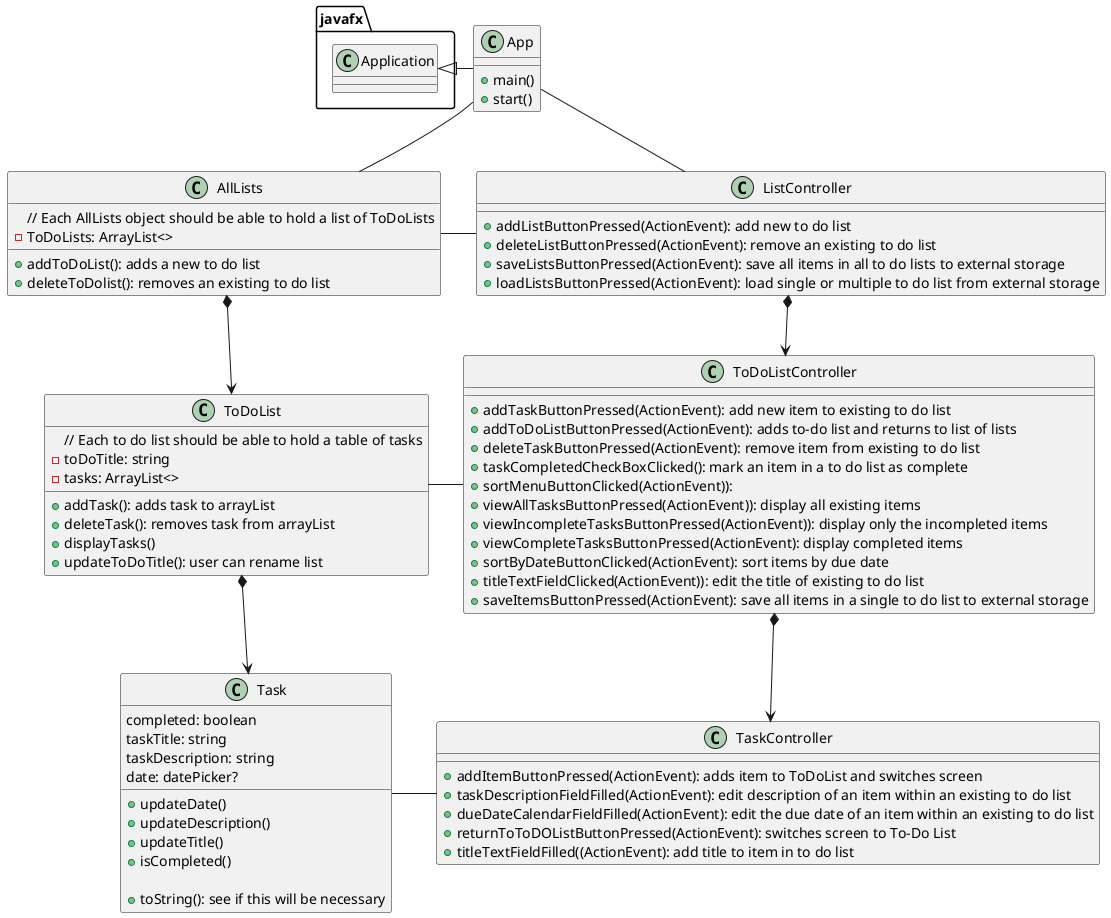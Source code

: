 @startuml
'https://plantuml.com/sequence-diagram

class App {
    + main()
    + start()
}

class AllLists {
    // Each AllLists object should be able to hold a list of ToDoLists
    - ToDoLists: ArrayList<>

    + addToDoList(): adds a new to do list
    + deleteToDolist(): removes an existing to do list
}

class ToDoList {
    // Each to do list should be able to hold a table of tasks
    - toDoTitle: string
    - tasks: ArrayList<>

    + addTask(): adds task to arrayList
    + deleteTask(): removes task from arrayList
    + displayTasks()
    + updateToDoTitle(): user can rename list

}

class Task {
    completed: boolean
    taskTitle: string
    taskDescription: string
    date: datePicker?

    + updateDate()
    + updateDescription()
    + updateTitle()
    + isCompleted()

    + toString(): see if this will be necessary
}

class ListController {
    + addListButtonPressed(ActionEvent): add new to do list
    + deleteListButtonPressed(ActionEvent): remove an existing to do list
    + saveListsButtonPressed(ActionEvent): save all items in all to do lists to external storage
    + loadListsButtonPressed(ActionEvent): load single or multiple to do list from external storage
}

class ToDoListController {
    + addTaskButtonPressed(ActionEvent): add new item to existing to do list
    + addToDoListButtonPressed(ActionEvent): adds to-do list and returns to list of lists
    + deleteTaskButtonPressed(ActionEvent): remove item from existing to do list
    + taskCompletedCheckBoxClicked(): mark an item in a to do list as complete
    + sortMenuButtonClicked(ActionEvent)):
        + viewAllTasksButtonPressed(ActionEvent)): display all existing items
        + viewIncompleteTasksButtonPressed(ActionEvent)): display only the incompleted items
        + viewCompleteTasksButtonPressed(ActionEvent): display completed items
    + sortByDateButtonClicked(ActionEvent): sort items by due date
    + titleTextFieldClicked(ActionEvent)): edit the title of existing to do list
    + saveItemsButtonPressed(ActionEvent): save all items in a single to do list to external storage
}

class TaskController {
    + addItemButtonPressed(ActionEvent): adds item to ToDoList and switches screen
    + taskDescriptionFieldFilled(ActionEvent): edit description of an item within an existing to do list
    + dueDateCalendarFieldFilled(ActionEvent): edit the due date of an item within an existing to do list
    + returnToToDOListButtonPressed(ActionEvent): switches screen to To-Do List
    + titleTextFieldFilled((ActionEvent): add title to item in to do list
}




javafx.Application <|- App
App -- ListController
App -- AllLists
ListController *--> ToDoListController
ToDoListController *--> TaskController
AllLists *--> ToDoList
ToDoList *--> Task
AllLists - ListController
ToDoList - ToDoListController
Task - TaskController






@enduml